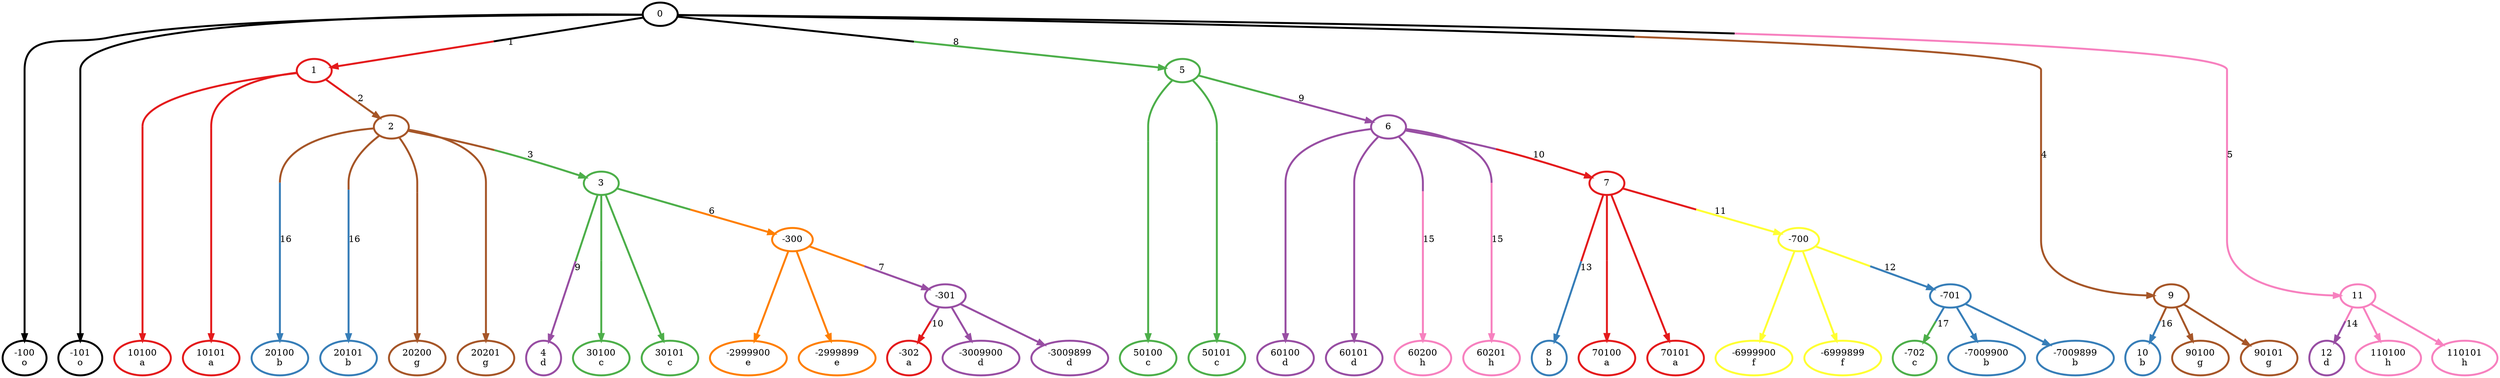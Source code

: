 digraph T {
	{
		rank=same
		0 [penwidth=3,colorscheme=set19,color=11,label="-100\no"]
		1 [penwidth=3,colorscheme=set19,color=11,label="-101\no"]
		2 [penwidth=3,colorscheme=set19,color=1,label="10100\na"]
		3 [penwidth=3,colorscheme=set19,color=1,label="10101\na"]
		4 [penwidth=3,colorscheme=set19,color=3,label="50100\nc"]
		5 [penwidth=3,colorscheme=set19,color=3,label="50101\nc"]
		6 [penwidth=3,colorscheme=set19,color=2,label="10\nb"]
		7 [penwidth=3,colorscheme=set19,color=7,label="90100\ng"]
		8 [penwidth=3,colorscheme=set19,color=7,label="90101\ng"]
		9 [penwidth=3,colorscheme=set19,color=4,label="12\nd"]
		10 [penwidth=3,colorscheme=set19,color=8,label="110100\nh"]
		11 [penwidth=3,colorscheme=set19,color=8,label="110101\nh"]
		12 [penwidth=3,colorscheme=set19,color=2,label="20100\nb"]
		13 [penwidth=3,colorscheme=set19,color=2,label="20101\nb"]
		14 [penwidth=3,colorscheme=set19,color=7,label="20200\ng"]
		15 [penwidth=3,colorscheme=set19,color=7,label="20201\ng"]
		16 [penwidth=3,colorscheme=set19,color=4,label="4\nd"]
		17 [penwidth=3,colorscheme=set19,color=3,label="30100\nc"]
		18 [penwidth=3,colorscheme=set19,color=3,label="30101\nc"]
		19 [penwidth=3,colorscheme=set19,color=5,label="-2999900\ne"]
		20 [penwidth=3,colorscheme=set19,color=5,label="-2999899\ne"]
		21 [penwidth=3,colorscheme=set19,color=1,label="-302\na"]
		22 [penwidth=3,colorscheme=set19,color=4,label="-3009900\nd"]
		23 [penwidth=3,colorscheme=set19,color=4,label="-3009899\nd"]
		24 [penwidth=3,colorscheme=set19,color=4,label="60100\nd"]
		25 [penwidth=3,colorscheme=set19,color=4,label="60101\nd"]
		26 [penwidth=3,colorscheme=set19,color=8,label="60200\nh"]
		27 [penwidth=3,colorscheme=set19,color=8,label="60201\nh"]
		28 [penwidth=3,colorscheme=set19,color=2,label="8\nb"]
		29 [penwidth=3,colorscheme=set19,color=1,label="70100\na"]
		30 [penwidth=3,colorscheme=set19,color=1,label="70101\na"]
		31 [penwidth=3,colorscheme=set19,color=6,label="-6999900\nf"]
		32 [penwidth=3,colorscheme=set19,color=6,label="-6999899\nf"]
		33 [penwidth=3,colorscheme=set19,color=3,label="-702\nc"]
		34 [penwidth=3,colorscheme=set19,color=2,label="-7009900\nb"]
		35 [penwidth=3,colorscheme=set19,color=2,label="-7009899\nb"]
	}
	36 [penwidth=3,colorscheme=set19,color=11,label="0"]
	37 [penwidth=3,colorscheme=set19,color=1,label="1"]
	38 [penwidth=3,colorscheme=set19,color=3,label="5"]
	39 [penwidth=3,colorscheme=set19,color=7,label="9"]
	40 [penwidth=3,colorscheme=set19,color=8,label="11"]
	41 [penwidth=3,colorscheme=set19,color=7,label="2"]
	42 [penwidth=3,colorscheme=set19,color=4,label="6"]
	43 [penwidth=3,colorscheme=set19,color=3,label="3"]
	44 [penwidth=3,colorscheme=set19,color=5,label="-300"]
	45 [penwidth=3,colorscheme=set19,color=4,label="-301"]
	46 [penwidth=3,colorscheme=set19,color=1,label="7"]
	47 [penwidth=3,colorscheme=set19,color=6,label="-700"]
	48 [penwidth=3,colorscheme=set19,color=2,label="-701"]
	36 -> 37 [penwidth=3,colorscheme=set19,color="11;0.5:1",label="1"]
	36 -> 38 [penwidth=3,colorscheme=set19,color="11;0.5:3",label="8"]
	36 -> 39 [penwidth=3,colorscheme=set19,color="11;0.5:7",label="4"]
	36 -> 40 [penwidth=3,colorscheme=set19,color="11;0.5:8",label="5"]
	36 -> 0 [penwidth=3,colorscheme=set19,color="11;0.5:11"]
	36 -> 1 [penwidth=3,colorscheme=set19,color="11;0.5:11"]
	37 -> 41 [penwidth=3,colorscheme=set19,color="1;0.5:7",label="2"]
	37 -> 2 [penwidth=3,colorscheme=set19,color="1;0.5:1"]
	37 -> 3 [penwidth=3,colorscheme=set19,color="1;0.5:1"]
	38 -> 42 [penwidth=3,colorscheme=set19,color="3;0.5:4",label="9"]
	38 -> 4 [penwidth=3,colorscheme=set19,color="3;0.5:3"]
	38 -> 5 [penwidth=3,colorscheme=set19,color="3;0.5:3"]
	39 -> 6 [penwidth=3,colorscheme=set19,color="7;0.5:2",label="16"]
	39 -> 7 [penwidth=3,colorscheme=set19,color="7;0.5:7"]
	39 -> 8 [penwidth=3,colorscheme=set19,color="7;0.5:7"]
	40 -> 9 [penwidth=3,colorscheme=set19,color="8;0.5:4",label="14"]
	40 -> 10 [penwidth=3,colorscheme=set19,color="8;0.5:8"]
	40 -> 11 [penwidth=3,colorscheme=set19,color="8;0.5:8"]
	41 -> 43 [penwidth=3,colorscheme=set19,color="7;0.5:3",label="3"]
	41 -> 12 [penwidth=3,colorscheme=set19,color="7;0.5:2",label="16"]
	41 -> 13 [penwidth=3,colorscheme=set19,color="7;0.5:2",label="16"]
	41 -> 14 [penwidth=3,colorscheme=set19,color="7;0.5:7"]
	41 -> 15 [penwidth=3,colorscheme=set19,color="7;0.5:7"]
	42 -> 46 [penwidth=3,colorscheme=set19,color="4;0.5:1",label="10"]
	42 -> 24 [penwidth=3,colorscheme=set19,color="4;0.5:4"]
	42 -> 25 [penwidth=3,colorscheme=set19,color="4;0.5:4"]
	42 -> 26 [penwidth=3,colorscheme=set19,color="4;0.5:8",label="15"]
	42 -> 27 [penwidth=3,colorscheme=set19,color="4;0.5:8",label="15"]
	43 -> 44 [penwidth=3,colorscheme=set19,color="3;0.5:5",label="6"]
	43 -> 16 [penwidth=3,colorscheme=set19,color="3;0.5:4",label="9"]
	43 -> 17 [penwidth=3,colorscheme=set19,color="3;0.5:3"]
	43 -> 18 [penwidth=3,colorscheme=set19,color="3;0.5:3"]
	44 -> 45 [penwidth=3,colorscheme=set19,color="5;0.5:4",label="7"]
	44 -> 19 [penwidth=3,colorscheme=set19,color="5;0.5:5"]
	44 -> 20 [penwidth=3,colorscheme=set19,color="5;0.5:5"]
	45 -> 21 [penwidth=3,colorscheme=set19,color="4;0.5:1",label="10"]
	45 -> 22 [penwidth=3,colorscheme=set19,color="4;0.5:4"]
	45 -> 23 [penwidth=3,colorscheme=set19,color="4;0.5:4"]
	46 -> 47 [penwidth=3,colorscheme=set19,color="1;0.5:6",label="11"]
	46 -> 28 [penwidth=3,colorscheme=set19,color="1;0.5:2",label="13"]
	46 -> 29 [penwidth=3,colorscheme=set19,color="1;0.5:1"]
	46 -> 30 [penwidth=3,colorscheme=set19,color="1;0.5:1"]
	47 -> 48 [penwidth=3,colorscheme=set19,color="6;0.5:2",label="12"]
	47 -> 31 [penwidth=3,colorscheme=set19,color="6;0.5:6"]
	47 -> 32 [penwidth=3,colorscheme=set19,color="6;0.5:6"]
	48 -> 33 [penwidth=3,colorscheme=set19,color="2;0.5:3",label="17"]
	48 -> 34 [penwidth=3,colorscheme=set19,color="2;0.5:2"]
	48 -> 35 [penwidth=3,colorscheme=set19,color="2;0.5:2"]
}

